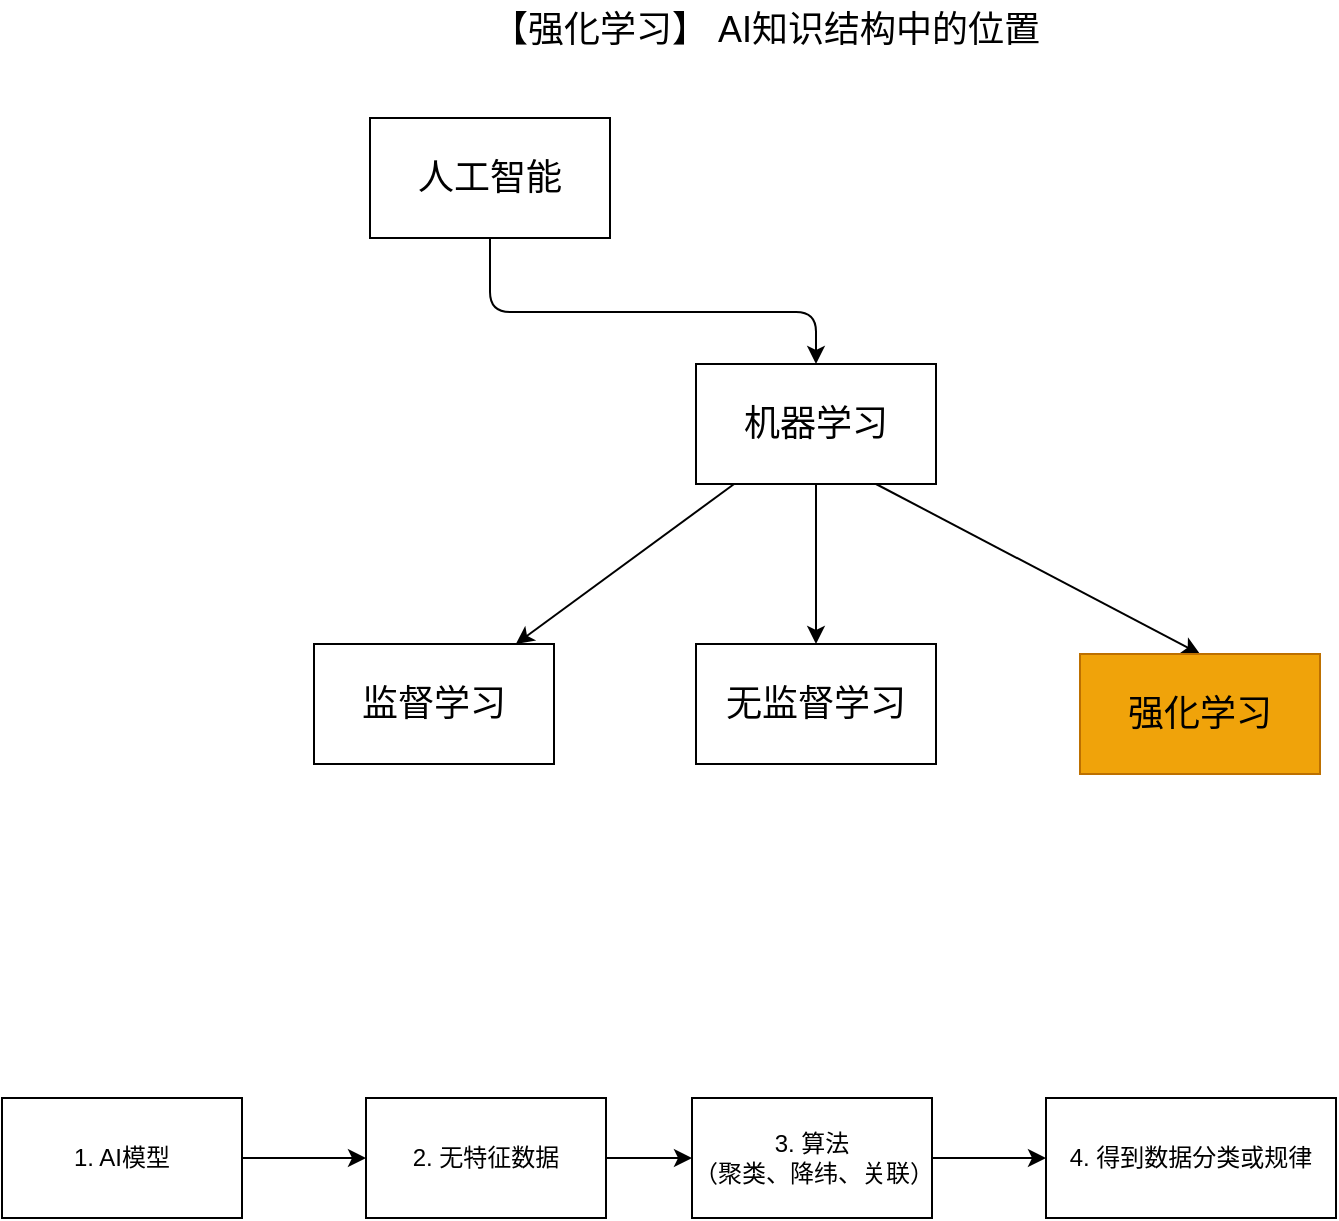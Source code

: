 <mxfile>
    <diagram id="1giV9YRlAr2HAe-2-cS8" name="第 1 页">
        <mxGraphModel dx="1354" dy="397" grid="0" gridSize="10" guides="1" tooltips="1" connect="1" arrows="1" fold="1" page="0" pageScale="1" pageWidth="827" pageHeight="1169" math="0" shadow="0">
            <root>
                <mxCell id="0"/>
                <mxCell id="1" parent="0"/>
                <mxCell id="2" value="&lt;font style=&quot;font-size: 18px;&quot;&gt;【强化学习】 AI知识结构中的位置&lt;/font&gt;" style="text;html=1;strokeColor=none;fillColor=none;align=center;verticalAlign=middle;whiteSpace=wrap;rounded=0;" parent="1" vertex="1">
                    <mxGeometry x="170" y="34" width="314" height="30" as="geometry"/>
                </mxCell>
                <mxCell id="5" style="edgeStyle=none;html=1;exitX=0.5;exitY=1;exitDx=0;exitDy=0;entryX=0.5;entryY=0;entryDx=0;entryDy=0;fontSize=18;" parent="1" source="3" target="4" edge="1">
                    <mxGeometry relative="1" as="geometry">
                        <Array as="points">
                            <mxPoint x="189" y="190"/>
                            <mxPoint x="352" y="190"/>
                        </Array>
                    </mxGeometry>
                </mxCell>
                <mxCell id="3" value="人工智能" style="rounded=0;whiteSpace=wrap;html=1;fontSize=18;" parent="1" vertex="1">
                    <mxGeometry x="129" y="93" width="120" height="60" as="geometry"/>
                </mxCell>
                <mxCell id="7" value="" style="edgeStyle=none;html=1;fontSize=18;" parent="1" source="4" target="6" edge="1">
                    <mxGeometry relative="1" as="geometry"/>
                </mxCell>
                <mxCell id="10" value="" style="edgeStyle=none;html=1;fontSize=18;" parent="1" source="4" target="9" edge="1">
                    <mxGeometry relative="1" as="geometry"/>
                </mxCell>
                <mxCell id="12" style="edgeStyle=none;html=1;exitX=0.75;exitY=1;exitDx=0;exitDy=0;entryX=0.5;entryY=0;entryDx=0;entryDy=0;fontSize=18;" parent="1" source="4" target="11" edge="1">
                    <mxGeometry relative="1" as="geometry"/>
                </mxCell>
                <mxCell id="4" value="机器学习" style="rounded=0;whiteSpace=wrap;html=1;fontSize=18;" parent="1" vertex="1">
                    <mxGeometry x="292" y="216" width="120" height="60" as="geometry"/>
                </mxCell>
                <mxCell id="6" value="监督学习" style="whiteSpace=wrap;html=1;fontSize=18;rounded=0;fillColor=none;" parent="1" vertex="1">
                    <mxGeometry x="101" y="356" width="120" height="60" as="geometry"/>
                </mxCell>
                <mxCell id="9" value="无监督学习" style="whiteSpace=wrap;html=1;fontSize=18;rounded=0;fillColor=none;" parent="1" vertex="1">
                    <mxGeometry x="292" y="356" width="120" height="60" as="geometry"/>
                </mxCell>
                <mxCell id="11" value="强化学习" style="whiteSpace=wrap;html=1;fontSize=18;rounded=0;fillColor=#f0a30a;fontColor=#000000;strokeColor=#BD7000;" parent="1" vertex="1">
                    <mxGeometry x="484" y="361" width="120" height="60" as="geometry"/>
                </mxCell>
                <mxCell id="17" value="" style="edgeStyle=none;html=1;" parent="1" source="13" target="14" edge="1">
                    <mxGeometry relative="1" as="geometry"/>
                </mxCell>
                <mxCell id="13" value="1. AI模型" style="rounded=0;whiteSpace=wrap;html=1;" parent="1" vertex="1">
                    <mxGeometry x="-55" y="583" width="120" height="60" as="geometry"/>
                </mxCell>
                <mxCell id="18" value="" style="edgeStyle=none;html=1;" parent="1" source="14" target="15" edge="1">
                    <mxGeometry relative="1" as="geometry"/>
                </mxCell>
                <mxCell id="14" value="2. 无特征数据" style="rounded=0;whiteSpace=wrap;html=1;" parent="1" vertex="1">
                    <mxGeometry x="127" y="583" width="120" height="60" as="geometry"/>
                </mxCell>
                <mxCell id="19" value="" style="edgeStyle=none;html=1;" parent="1" source="15" target="16" edge="1">
                    <mxGeometry relative="1" as="geometry"/>
                </mxCell>
                <mxCell id="15" value="3. 算法&lt;br&gt;（聚类、降纬、关联）" style="rounded=0;whiteSpace=wrap;html=1;" parent="1" vertex="1">
                    <mxGeometry x="290" y="583" width="120" height="60" as="geometry"/>
                </mxCell>
                <mxCell id="16" value="4. 得到数据分类或规律" style="rounded=0;whiteSpace=wrap;html=1;" parent="1" vertex="1">
                    <mxGeometry x="467" y="583" width="145" height="60" as="geometry"/>
                </mxCell>
            </root>
        </mxGraphModel>
    </diagram>
</mxfile>